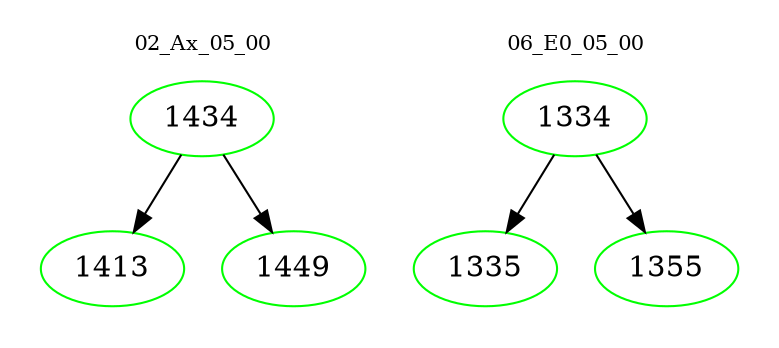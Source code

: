 digraph{
subgraph cluster_0 {
color = white
label = "02_Ax_05_00";
fontsize=10;
T0_1434 [label="1434", color="green"]
T0_1434 -> T0_1413 [color="black"]
T0_1413 [label="1413", color="green"]
T0_1434 -> T0_1449 [color="black"]
T0_1449 [label="1449", color="green"]
}
subgraph cluster_1 {
color = white
label = "06_E0_05_00";
fontsize=10;
T1_1334 [label="1334", color="green"]
T1_1334 -> T1_1335 [color="black"]
T1_1335 [label="1335", color="green"]
T1_1334 -> T1_1355 [color="black"]
T1_1355 [label="1355", color="green"]
}
}
